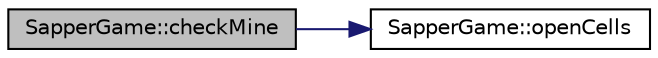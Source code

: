 digraph "SapperGame::checkMine"
{
 // LATEX_PDF_SIZE
  edge [fontname="Helvetica",fontsize="10",labelfontname="Helvetica",labelfontsize="10"];
  node [fontname="Helvetica",fontsize="10",shape=record];
  rankdir="LR";
  Node1 [label="SapperGame::checkMine",height=0.2,width=0.4,color="black", fillcolor="grey75", style="filled", fontcolor="black",tooltip=" "];
  Node1 -> Node2 [color="midnightblue",fontsize="10",style="solid",fontname="Helvetica"];
  Node2 [label="SapperGame::openCells",height=0.2,width=0.4,color="black", fillcolor="white", style="filled",URL="$class_sapper_game.html#a1880280ee98cb39ae8615ea723b2a73f",tooltip=" "];
}
